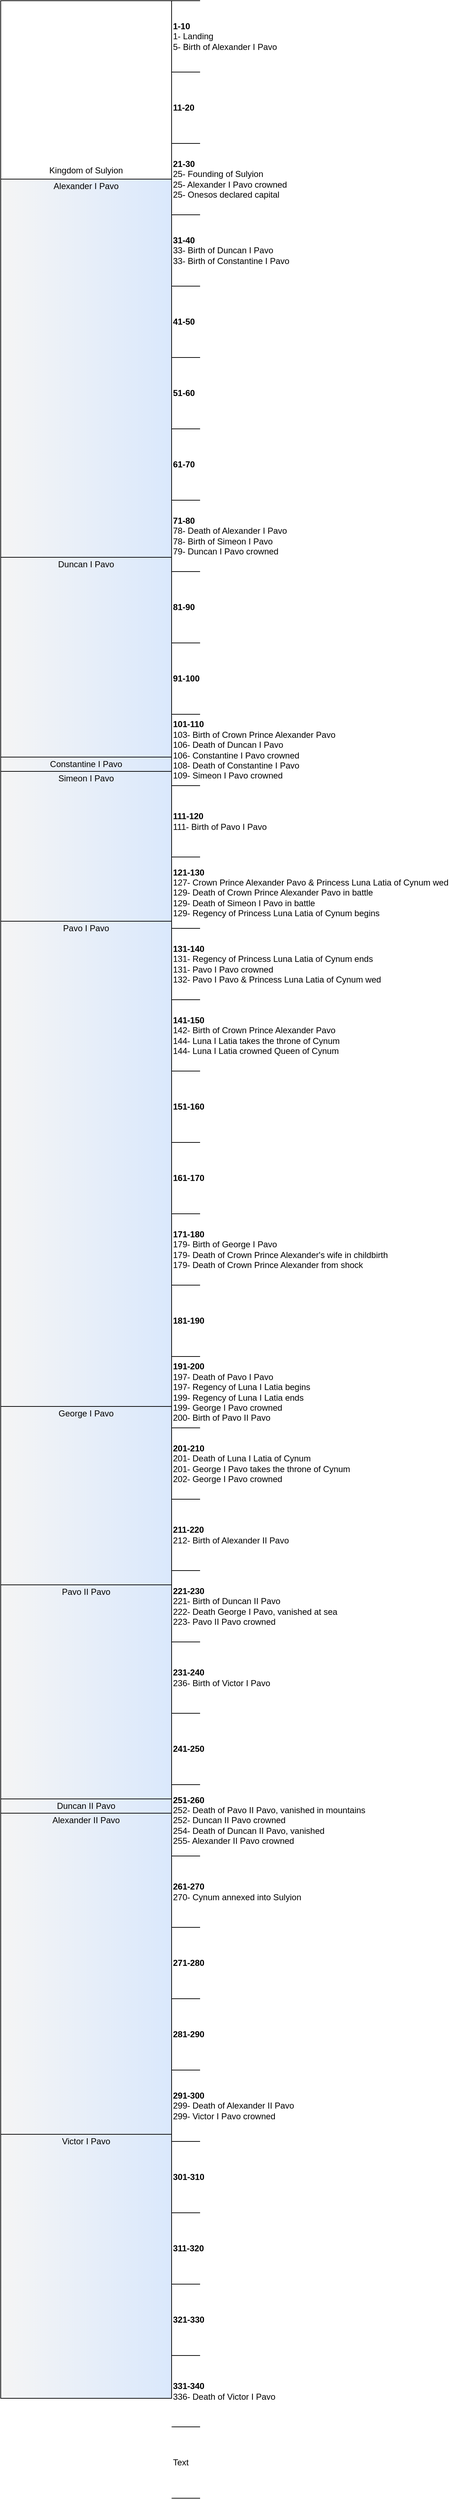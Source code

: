 <mxfile version="20.6.0" type="device"><diagram id="zyraeVjW2Bd-Q2xlx6y6" name="Page-1"><mxGraphModel dx="670" dy="348" grid="1" gridSize="10" guides="1" tooltips="1" connect="1" arrows="1" fold="1" page="1" pageScale="1" pageWidth="850" pageHeight="1100" math="0" shadow="0"><root><mxCell id="0"/><mxCell id="1" parent="0"/><mxCell id="Yns52e4Zez9bQJnsiGdB-30" value="" style="rounded=0;whiteSpace=wrap;html=1;fontSize=12;" parent="1" vertex="1"><mxGeometry width="240" height="250" as="geometry"/></mxCell><mxCell id="Yns52e4Zez9bQJnsiGdB-31" value="" style="rounded=0;whiteSpace=wrap;html=1;strokeColor=#000000;fontSize=12;fillColor=#F5F5F5;gradientColor=#DAE8FC;gradientDirection=east;" parent="1" vertex="1"><mxGeometry y="250" width="240" height="530" as="geometry"/></mxCell><mxCell id="aUdrs35P8sJ8jqEq29Yq-1" value="" style="rounded=0;whiteSpace=wrap;html=1;strokeColor=#000000;fontSize=12;fillColor=#F5F5F5;gradientColor=#DAE8FC;gradientDirection=east;" vertex="1" parent="1"><mxGeometry y="780" width="240" height="280" as="geometry"/></mxCell><mxCell id="aUdrs35P8sJ8jqEq29Yq-2" value="" style="rounded=0;whiteSpace=wrap;html=1;strokeColor=#000000;fontSize=12;fillColor=#F5F5F5;gradientColor=#DAE8FC;gradientDirection=east;" vertex="1" parent="1"><mxGeometry y="1060" width="240" height="20" as="geometry"/></mxCell><mxCell id="aUdrs35P8sJ8jqEq29Yq-3" value="" style="rounded=0;whiteSpace=wrap;html=1;strokeColor=#000000;fontSize=12;fillColor=#F5F5F5;gradientColor=#DAE8FC;gradientDirection=east;" vertex="1" parent="1"><mxGeometry y="1080" width="240" height="210" as="geometry"/></mxCell><mxCell id="aUdrs35P8sJ8jqEq29Yq-4" value="" style="rounded=0;whiteSpace=wrap;html=1;strokeColor=#000000;fontSize=12;fillColor=#F5F5F5;gradientColor=#DAE8FC;gradientDirection=east;" vertex="1" parent="1"><mxGeometry y="1290" width="240" height="680" as="geometry"/></mxCell><mxCell id="aUdrs35P8sJ8jqEq29Yq-5" value="" style="rounded=0;whiteSpace=wrap;html=1;strokeColor=#000000;fontSize=12;fillColor=#F5F5F5;gradientColor=#DAE8FC;gradientDirection=east;" vertex="1" parent="1"><mxGeometry y="1970" width="240" height="250" as="geometry"/></mxCell><mxCell id="aUdrs35P8sJ8jqEq29Yq-6" value="" style="rounded=0;whiteSpace=wrap;html=1;strokeColor=#000000;fontSize=12;fillColor=#F5F5F5;gradientColor=#DAE8FC;gradientDirection=east;" vertex="1" parent="1"><mxGeometry y="2220" width="240" height="300" as="geometry"/></mxCell><mxCell id="aUdrs35P8sJ8jqEq29Yq-7" value="" style="rounded=0;whiteSpace=wrap;html=1;strokeColor=#000000;fontSize=12;fillColor=#F5F5F5;gradientColor=#DAE8FC;gradientDirection=east;" vertex="1" parent="1"><mxGeometry y="2520" width="240" height="20" as="geometry"/></mxCell><mxCell id="aUdrs35P8sJ8jqEq29Yq-8" value="" style="rounded=0;whiteSpace=wrap;html=1;strokeColor=#000000;fontSize=12;fillColor=#F5F5F5;gradientColor=#DAE8FC;gradientDirection=east;" vertex="1" parent="1"><mxGeometry y="2540" width="240" height="450" as="geometry"/></mxCell><mxCell id="aUdrs35P8sJ8jqEq29Yq-9" value="" style="rounded=0;whiteSpace=wrap;html=1;strokeColor=#000000;fontSize=12;fillColor=#F5F5F5;gradientColor=#DAE8FC;gradientDirection=east;" vertex="1" parent="1"><mxGeometry y="2990" width="240" height="370" as="geometry"/></mxCell><mxCell id="aUdrs35P8sJ8jqEq29Yq-11" value="Alexander I Pavo" style="text;html=1;strokeColor=none;fillColor=none;align=center;verticalAlign=middle;whiteSpace=wrap;rounded=0;" vertex="1" parent="1"><mxGeometry x="70" y="250" width="100" height="20" as="geometry"/></mxCell><mxCell id="aUdrs35P8sJ8jqEq29Yq-12" value="Duncan I Pavo" style="text;html=1;strokeColor=none;fillColor=none;align=center;verticalAlign=middle;whiteSpace=wrap;rounded=0;" vertex="1" parent="1"><mxGeometry x="70" y="780" width="100" height="20" as="geometry"/></mxCell><mxCell id="aUdrs35P8sJ8jqEq29Yq-13" value="Constantine I Pavo" style="text;html=1;strokeColor=none;fillColor=none;align=center;verticalAlign=middle;whiteSpace=wrap;rounded=0;" vertex="1" parent="1"><mxGeometry x="65" y="1060" width="110" height="20" as="geometry"/></mxCell><mxCell id="aUdrs35P8sJ8jqEq29Yq-14" value="Simeon I Pavo" style="text;html=1;strokeColor=none;fillColor=none;align=center;verticalAlign=middle;whiteSpace=wrap;rounded=0;" vertex="1" parent="1"><mxGeometry x="70" y="1080" width="100" height="20" as="geometry"/></mxCell><mxCell id="aUdrs35P8sJ8jqEq29Yq-15" value="Pavo I Pavo" style="text;html=1;strokeColor=none;fillColor=none;align=center;verticalAlign=middle;whiteSpace=wrap;rounded=0;" vertex="1" parent="1"><mxGeometry x="70" y="1290" width="100" height="20" as="geometry"/></mxCell><mxCell id="aUdrs35P8sJ8jqEq29Yq-16" value="George I Pavo" style="text;html=1;strokeColor=none;fillColor=none;align=center;verticalAlign=middle;whiteSpace=wrap;rounded=0;" vertex="1" parent="1"><mxGeometry x="70" y="1970" width="100" height="20" as="geometry"/></mxCell><mxCell id="aUdrs35P8sJ8jqEq29Yq-17" value="Pavo II Pavo" style="text;html=1;strokeColor=none;fillColor=none;align=center;verticalAlign=middle;whiteSpace=wrap;rounded=0;" vertex="1" parent="1"><mxGeometry x="70" y="2220" width="100" height="20" as="geometry"/></mxCell><mxCell id="aUdrs35P8sJ8jqEq29Yq-18" value="" style="endArrow=none;html=1;rounded=0;exitX=1;exitY=0;exitDx=0;exitDy=0;" edge="1" parent="1" source="Yns52e4Zez9bQJnsiGdB-30"><mxGeometry width="50" height="50" relative="1" as="geometry"><mxPoint x="260" y="40" as="sourcePoint"/><mxPoint x="280" as="targetPoint"/></mxGeometry></mxCell><mxCell id="Yns52e4Zez9bQJnsiGdB-26" value="Kingdom of Sulyion" style="text;html=1;strokeColor=none;fillColor=none;align=center;verticalAlign=middle;whiteSpace=wrap;rounded=0;fontSize=12;" parent="1" vertex="1"><mxGeometry x="65" y="226" width="110" height="24" as="geometry"/></mxCell><mxCell id="aUdrs35P8sJ8jqEq29Yq-19" value="" style="endArrow=none;html=1;rounded=0;entryX=1;entryY=0.4;entryDx=0;entryDy=0;entryPerimeter=0;" edge="1" parent="1" target="Yns52e4Zez9bQJnsiGdB-30"><mxGeometry width="50" height="50" relative="1" as="geometry"><mxPoint x="280" y="100" as="sourcePoint"/><mxPoint x="260" y="100" as="targetPoint"/></mxGeometry></mxCell><mxCell id="aUdrs35P8sJ8jqEq29Yq-20" value="" style="endArrow=none;html=1;rounded=0;exitX=1;exitY=0;exitDx=0;exitDy=0;" edge="1" parent="1"><mxGeometry width="50" height="50" relative="1" as="geometry"><mxPoint x="240" y="200" as="sourcePoint"/><mxPoint x="280" y="200" as="targetPoint"/></mxGeometry></mxCell><mxCell id="aUdrs35P8sJ8jqEq29Yq-21" value="" style="endArrow=none;html=1;rounded=0;entryX=1;entryY=0.4;entryDx=0;entryDy=0;entryPerimeter=0;" edge="1" parent="1"><mxGeometry width="50" height="50" relative="1" as="geometry"><mxPoint x="280" y="300.0" as="sourcePoint"/><mxPoint x="240" y="300.0" as="targetPoint"/></mxGeometry></mxCell><mxCell id="aUdrs35P8sJ8jqEq29Yq-22" value="" style="endArrow=none;html=1;rounded=0;exitX=1;exitY=0;exitDx=0;exitDy=0;" edge="1" parent="1"><mxGeometry width="50" height="50" relative="1" as="geometry"><mxPoint x="240" y="400" as="sourcePoint"/><mxPoint x="280" y="400" as="targetPoint"/></mxGeometry></mxCell><mxCell id="aUdrs35P8sJ8jqEq29Yq-23" value="" style="endArrow=none;html=1;rounded=0;entryX=1;entryY=0.4;entryDx=0;entryDy=0;entryPerimeter=0;" edge="1" parent="1"><mxGeometry width="50" height="50" relative="1" as="geometry"><mxPoint x="280" y="500" as="sourcePoint"/><mxPoint x="240" y="500" as="targetPoint"/></mxGeometry></mxCell><mxCell id="aUdrs35P8sJ8jqEq29Yq-24" value="" style="endArrow=none;html=1;rounded=0;exitX=1;exitY=0;exitDx=0;exitDy=0;" edge="1" parent="1"><mxGeometry width="50" height="50" relative="1" as="geometry"><mxPoint x="240" y="600" as="sourcePoint"/><mxPoint x="280" y="600" as="targetPoint"/></mxGeometry></mxCell><mxCell id="aUdrs35P8sJ8jqEq29Yq-25" value="" style="endArrow=none;html=1;rounded=0;entryX=1;entryY=0.4;entryDx=0;entryDy=0;entryPerimeter=0;" edge="1" parent="1"><mxGeometry width="50" height="50" relative="1" as="geometry"><mxPoint x="280" y="700" as="sourcePoint"/><mxPoint x="240" y="700" as="targetPoint"/></mxGeometry></mxCell><mxCell id="aUdrs35P8sJ8jqEq29Yq-26" value="" style="endArrow=none;html=1;rounded=0;exitX=1;exitY=0;exitDx=0;exitDy=0;" edge="1" parent="1"><mxGeometry width="50" height="50" relative="1" as="geometry"><mxPoint x="240" y="800" as="sourcePoint"/><mxPoint x="280" y="800" as="targetPoint"/></mxGeometry></mxCell><mxCell id="aUdrs35P8sJ8jqEq29Yq-27" value="" style="endArrow=none;html=1;rounded=0;entryX=1;entryY=0.4;entryDx=0;entryDy=0;entryPerimeter=0;" edge="1" parent="1"><mxGeometry width="50" height="50" relative="1" as="geometry"><mxPoint x="280" y="900" as="sourcePoint"/><mxPoint x="240" y="900" as="targetPoint"/></mxGeometry></mxCell><mxCell id="aUdrs35P8sJ8jqEq29Yq-28" value="" style="endArrow=none;html=1;rounded=0;exitX=1;exitY=0;exitDx=0;exitDy=0;align=left;" edge="1" parent="1"><mxGeometry width="50" height="50" relative="1" as="geometry"><mxPoint x="240" y="1000" as="sourcePoint"/><mxPoint x="280" y="1000" as="targetPoint"/></mxGeometry></mxCell><mxCell id="aUdrs35P8sJ8jqEq29Yq-29" value="" style="endArrow=none;html=1;rounded=0;entryX=1;entryY=0.4;entryDx=0;entryDy=0;entryPerimeter=0;align=left;" edge="1" parent="1"><mxGeometry width="50" height="50" relative="1" as="geometry"><mxPoint x="280" y="1100" as="sourcePoint"/><mxPoint x="240" y="1100" as="targetPoint"/></mxGeometry></mxCell><mxCell id="aUdrs35P8sJ8jqEq29Yq-30" value="" style="endArrow=none;html=1;rounded=0;exitX=1;exitY=0;exitDx=0;exitDy=0;align=left;" edge="1" parent="1"><mxGeometry width="50" height="50" relative="1" as="geometry"><mxPoint x="240" y="1200" as="sourcePoint"/><mxPoint x="280" y="1200" as="targetPoint"/></mxGeometry></mxCell><mxCell id="aUdrs35P8sJ8jqEq29Yq-31" value="" style="endArrow=none;html=1;rounded=0;entryX=1;entryY=0.4;entryDx=0;entryDy=0;entryPerimeter=0;align=left;" edge="1" parent="1"><mxGeometry width="50" height="50" relative="1" as="geometry"><mxPoint x="280" y="1300" as="sourcePoint"/><mxPoint x="240" y="1300" as="targetPoint"/></mxGeometry></mxCell><mxCell id="aUdrs35P8sJ8jqEq29Yq-32" value="" style="endArrow=none;html=1;rounded=0;exitX=1;exitY=0;exitDx=0;exitDy=0;align=left;" edge="1" parent="1"><mxGeometry width="50" height="50" relative="1" as="geometry"><mxPoint x="240" y="1400" as="sourcePoint"/><mxPoint x="280" y="1400" as="targetPoint"/></mxGeometry></mxCell><mxCell id="aUdrs35P8sJ8jqEq29Yq-33" value="" style="endArrow=none;html=1;rounded=0;entryX=1;entryY=0.4;entryDx=0;entryDy=0;entryPerimeter=0;align=left;" edge="1" parent="1"><mxGeometry width="50" height="50" relative="1" as="geometry"><mxPoint x="280" y="1500" as="sourcePoint"/><mxPoint x="240" y="1500" as="targetPoint"/></mxGeometry></mxCell><mxCell id="aUdrs35P8sJ8jqEq29Yq-34" value="" style="endArrow=none;html=1;rounded=0;exitX=1;exitY=0;exitDx=0;exitDy=0;align=left;" edge="1" parent="1"><mxGeometry width="50" height="50" relative="1" as="geometry"><mxPoint x="240" y="1600" as="sourcePoint"/><mxPoint x="280" y="1600" as="targetPoint"/></mxGeometry></mxCell><mxCell id="aUdrs35P8sJ8jqEq29Yq-35" value="" style="endArrow=none;html=1;rounded=0;entryX=1;entryY=0.4;entryDx=0;entryDy=0;entryPerimeter=0;align=left;" edge="1" parent="1"><mxGeometry width="50" height="50" relative="1" as="geometry"><mxPoint x="280" y="1700" as="sourcePoint"/><mxPoint x="240" y="1700" as="targetPoint"/></mxGeometry></mxCell><mxCell id="aUdrs35P8sJ8jqEq29Yq-36" value="" style="endArrow=none;html=1;rounded=0;exitX=1;exitY=0;exitDx=0;exitDy=0;align=left;" edge="1" parent="1"><mxGeometry width="50" height="50" relative="1" as="geometry"><mxPoint x="240" y="1800" as="sourcePoint"/><mxPoint x="280" y="1800" as="targetPoint"/></mxGeometry></mxCell><mxCell id="aUdrs35P8sJ8jqEq29Yq-37" value="" style="endArrow=none;html=1;rounded=0;entryX=1;entryY=0.4;entryDx=0;entryDy=0;entryPerimeter=0;align=left;" edge="1" parent="1"><mxGeometry width="50" height="50" relative="1" as="geometry"><mxPoint x="280" y="1900" as="sourcePoint"/><mxPoint x="240" y="1900" as="targetPoint"/></mxGeometry></mxCell><mxCell id="aUdrs35P8sJ8jqEq29Yq-38" value="" style="endArrow=none;html=1;rounded=0;exitX=1;exitY=0;exitDx=0;exitDy=0;align=left;" edge="1" parent="1"><mxGeometry width="50" height="50" relative="1" as="geometry"><mxPoint x="240" y="2000" as="sourcePoint"/><mxPoint x="280" y="2000" as="targetPoint"/></mxGeometry></mxCell><mxCell id="aUdrs35P8sJ8jqEq29Yq-39" value="" style="endArrow=none;html=1;rounded=0;entryX=1;entryY=0.4;entryDx=0;entryDy=0;entryPerimeter=0;align=left;" edge="1" parent="1"><mxGeometry width="50" height="50" relative="1" as="geometry"><mxPoint x="280" y="2100" as="sourcePoint"/><mxPoint x="240" y="2100" as="targetPoint"/></mxGeometry></mxCell><mxCell id="aUdrs35P8sJ8jqEq29Yq-40" value="" style="endArrow=none;html=1;rounded=0;exitX=1;exitY=0;exitDx=0;exitDy=0;align=left;" edge="1" parent="1"><mxGeometry width="50" height="50" relative="1" as="geometry"><mxPoint x="240" y="2200" as="sourcePoint"/><mxPoint x="280" y="2200" as="targetPoint"/></mxGeometry></mxCell><mxCell id="aUdrs35P8sJ8jqEq29Yq-41" value="" style="endArrow=none;html=1;rounded=0;entryX=1;entryY=0.4;entryDx=0;entryDy=0;entryPerimeter=0;align=left;" edge="1" parent="1"><mxGeometry width="50" height="50" relative="1" as="geometry"><mxPoint x="280" y="2300" as="sourcePoint"/><mxPoint x="240" y="2300" as="targetPoint"/></mxGeometry></mxCell><mxCell id="aUdrs35P8sJ8jqEq29Yq-42" value="" style="endArrow=none;html=1;rounded=0;exitX=1;exitY=0;exitDx=0;exitDy=0;align=left;" edge="1" parent="1"><mxGeometry width="50" height="50" relative="1" as="geometry"><mxPoint x="240" y="2400" as="sourcePoint"/><mxPoint x="280" y="2400" as="targetPoint"/></mxGeometry></mxCell><mxCell id="aUdrs35P8sJ8jqEq29Yq-43" value="" style="endArrow=none;html=1;rounded=0;entryX=1;entryY=0.4;entryDx=0;entryDy=0;entryPerimeter=0;align=left;" edge="1" parent="1"><mxGeometry width="50" height="50" relative="1" as="geometry"><mxPoint x="280" y="2500" as="sourcePoint"/><mxPoint x="240" y="2500" as="targetPoint"/></mxGeometry></mxCell><mxCell id="aUdrs35P8sJ8jqEq29Yq-44" value="" style="endArrow=none;html=1;rounded=0;exitX=1;exitY=0;exitDx=0;exitDy=0;align=left;" edge="1" parent="1"><mxGeometry width="50" height="50" relative="1" as="geometry"><mxPoint x="240" y="2600" as="sourcePoint"/><mxPoint x="280" y="2600" as="targetPoint"/></mxGeometry></mxCell><mxCell id="aUdrs35P8sJ8jqEq29Yq-45" value="" style="endArrow=none;html=1;rounded=0;entryX=1;entryY=0.4;entryDx=0;entryDy=0;entryPerimeter=0;align=left;" edge="1" parent="1"><mxGeometry width="50" height="50" relative="1" as="geometry"><mxPoint x="280" y="2700" as="sourcePoint"/><mxPoint x="240" y="2700" as="targetPoint"/></mxGeometry></mxCell><mxCell id="aUdrs35P8sJ8jqEq29Yq-46" value="" style="endArrow=none;html=1;rounded=0;exitX=1;exitY=0;exitDx=0;exitDy=0;align=left;" edge="1" parent="1"><mxGeometry width="50" height="50" relative="1" as="geometry"><mxPoint x="240" y="2800" as="sourcePoint"/><mxPoint x="280" y="2800" as="targetPoint"/></mxGeometry></mxCell><mxCell id="aUdrs35P8sJ8jqEq29Yq-47" value="" style="endArrow=none;html=1;rounded=0;entryX=1;entryY=0.4;entryDx=0;entryDy=0;entryPerimeter=0;align=left;" edge="1" parent="1"><mxGeometry width="50" height="50" relative="1" as="geometry"><mxPoint x="280" y="2900" as="sourcePoint"/><mxPoint x="240" y="2900" as="targetPoint"/></mxGeometry></mxCell><mxCell id="aUdrs35P8sJ8jqEq29Yq-48" value="" style="endArrow=none;html=1;rounded=0;exitX=1;exitY=0;exitDx=0;exitDy=0;align=left;" edge="1" parent="1"><mxGeometry width="50" height="50" relative="1" as="geometry"><mxPoint x="240" y="3000" as="sourcePoint"/><mxPoint x="280" y="3000" as="targetPoint"/></mxGeometry></mxCell><mxCell id="aUdrs35P8sJ8jqEq29Yq-49" value="" style="endArrow=none;html=1;rounded=0;entryX=1;entryY=0.4;entryDx=0;entryDy=0;entryPerimeter=0;align=left;" edge="1" parent="1"><mxGeometry width="50" height="50" relative="1" as="geometry"><mxPoint x="280" y="3100" as="sourcePoint"/><mxPoint x="240" y="3100" as="targetPoint"/></mxGeometry></mxCell><mxCell id="aUdrs35P8sJ8jqEq29Yq-50" value="" style="endArrow=none;html=1;rounded=0;exitX=1;exitY=0;exitDx=0;exitDy=0;align=left;" edge="1" parent="1"><mxGeometry width="50" height="50" relative="1" as="geometry"><mxPoint x="240" y="3200" as="sourcePoint"/><mxPoint x="280" y="3200" as="targetPoint"/></mxGeometry></mxCell><mxCell id="aUdrs35P8sJ8jqEq29Yq-51" value="" style="endArrow=none;html=1;rounded=0;entryX=1;entryY=0.4;entryDx=0;entryDy=0;entryPerimeter=0;align=left;" edge="1" parent="1"><mxGeometry width="50" height="50" relative="1" as="geometry"><mxPoint x="280" y="3300" as="sourcePoint"/><mxPoint x="240" y="3300" as="targetPoint"/></mxGeometry></mxCell><mxCell id="aUdrs35P8sJ8jqEq29Yq-52" value="" style="endArrow=none;html=1;rounded=0;exitX=1;exitY=0;exitDx=0;exitDy=0;align=left;" edge="1" parent="1"><mxGeometry width="50" height="50" relative="1" as="geometry"><mxPoint x="240" y="3400" as="sourcePoint"/><mxPoint x="280" y="3400" as="targetPoint"/></mxGeometry></mxCell><mxCell id="aUdrs35P8sJ8jqEq29Yq-53" value="" style="endArrow=none;html=1;rounded=0;entryX=1;entryY=0.4;entryDx=0;entryDy=0;entryPerimeter=0;align=left;" edge="1" parent="1"><mxGeometry width="50" height="50" relative="1" as="geometry"><mxPoint x="280" y="3500" as="sourcePoint"/><mxPoint x="240" y="3500" as="targetPoint"/></mxGeometry></mxCell><mxCell id="aUdrs35P8sJ8jqEq29Yq-54" value="&lt;b&gt;1-10&lt;br&gt;&lt;/b&gt;1- Landing&lt;br&gt;5- Birth of Alexander I Pavo" style="text;html=1;strokeColor=none;fillColor=none;align=left;verticalAlign=middle;whiteSpace=wrap;rounded=0;" vertex="1" parent="1"><mxGeometry x="240" width="160" height="100" as="geometry"/></mxCell><mxCell id="aUdrs35P8sJ8jqEq29Yq-55" value="&lt;b&gt;11-20&lt;/b&gt;" style="text;html=1;strokeColor=none;fillColor=none;align=left;verticalAlign=middle;whiteSpace=wrap;rounded=0;" vertex="1" parent="1"><mxGeometry x="240" y="100" width="160" height="100" as="geometry"/></mxCell><mxCell id="aUdrs35P8sJ8jqEq29Yq-56" value="&lt;b&gt;21-30&lt;/b&gt;&lt;br&gt;25- Founding of Sulyion&lt;br&gt;25- Alexander I Pavo crowned&lt;br&gt;25- Onesos declared capital" style="text;html=1;strokeColor=none;fillColor=none;align=left;verticalAlign=middle;whiteSpace=wrap;rounded=0;" vertex="1" parent="1"><mxGeometry x="240" y="200" width="170" height="100" as="geometry"/></mxCell><mxCell id="aUdrs35P8sJ8jqEq29Yq-57" value="&lt;b&gt;31-40&lt;/b&gt;&lt;br&gt;33- Birth of Duncan I Pavo&lt;br&gt;33- Birth of Constantine I Pavo" style="text;html=1;strokeColor=none;fillColor=none;align=left;verticalAlign=middle;whiteSpace=wrap;rounded=0;" vertex="1" parent="1"><mxGeometry x="240" y="300" width="170" height="100" as="geometry"/></mxCell><mxCell id="aUdrs35P8sJ8jqEq29Yq-58" value="&lt;b&gt;41-50&lt;/b&gt;" style="text;html=1;strokeColor=none;fillColor=none;align=left;verticalAlign=middle;whiteSpace=wrap;rounded=0;" vertex="1" parent="1"><mxGeometry x="240" y="400" width="120" height="100" as="geometry"/></mxCell><mxCell id="aUdrs35P8sJ8jqEq29Yq-59" value="&lt;b&gt;51-60&lt;/b&gt;" style="text;html=1;strokeColor=none;fillColor=none;align=left;verticalAlign=middle;whiteSpace=wrap;rounded=0;" vertex="1" parent="1"><mxGeometry x="240" y="500" width="120" height="100" as="geometry"/></mxCell><mxCell id="aUdrs35P8sJ8jqEq29Yq-60" value="&lt;b&gt;61-70&lt;/b&gt;" style="text;html=1;strokeColor=none;fillColor=none;align=left;verticalAlign=middle;whiteSpace=wrap;rounded=0;" vertex="1" parent="1"><mxGeometry x="240" y="600" width="120" height="100" as="geometry"/></mxCell><mxCell id="aUdrs35P8sJ8jqEq29Yq-61" value="&lt;b&gt;71-80&lt;/b&gt;&lt;br&gt;78- Death of Alexander I Pavo&lt;br&gt;78- Birth of Simeon I Pavo&lt;br&gt;79- Duncan I Pavo crowned" style="text;html=1;strokeColor=none;fillColor=none;align=left;verticalAlign=middle;whiteSpace=wrap;rounded=0;" vertex="1" parent="1"><mxGeometry x="240" y="700" width="170" height="100" as="geometry"/></mxCell><mxCell id="aUdrs35P8sJ8jqEq29Yq-62" value="&lt;b&gt;81-90&lt;/b&gt;" style="text;html=1;strokeColor=none;fillColor=none;align=left;verticalAlign=middle;whiteSpace=wrap;rounded=0;" vertex="1" parent="1"><mxGeometry x="240" y="800" width="120" height="100" as="geometry"/></mxCell><mxCell id="aUdrs35P8sJ8jqEq29Yq-63" value="&lt;b&gt;91-100&lt;/b&gt;" style="text;html=1;strokeColor=none;fillColor=none;align=left;verticalAlign=middle;whiteSpace=wrap;rounded=0;" vertex="1" parent="1"><mxGeometry x="240" y="900" width="120" height="100" as="geometry"/></mxCell><mxCell id="aUdrs35P8sJ8jqEq29Yq-64" value="&lt;b&gt;101-110&lt;/b&gt;&lt;br&gt;103- Birth of Crown Prince Alexander Pavo&lt;br&gt;106- Death of Duncan I Pavo&lt;br&gt;106- Constantine I Pavo crowned&lt;br&gt;108- Death of Constantine I Pavo&lt;br&gt;109- Simeon I Pavo crowned&amp;nbsp;" style="text;html=1;strokeColor=none;fillColor=none;align=left;verticalAlign=middle;whiteSpace=wrap;rounded=0;" vertex="1" parent="1"><mxGeometry x="240" y="1000" width="240" height="100" as="geometry"/></mxCell><mxCell id="aUdrs35P8sJ8jqEq29Yq-65" value="&lt;b&gt;111-120&lt;/b&gt;&lt;br&gt;111- Birth of Pavo I Pavo" style="text;html=1;strokeColor=none;fillColor=none;align=left;verticalAlign=middle;whiteSpace=wrap;rounded=0;" vertex="1" parent="1"><mxGeometry x="240" y="1100" width="140" height="100" as="geometry"/></mxCell><mxCell id="aUdrs35P8sJ8jqEq29Yq-66" value="&lt;b&gt;121-130&lt;/b&gt;&lt;br&gt;127- Crown Prince Alexander Pavo &amp;amp; Princess Luna Latia of Cynum wed&lt;br&gt;129- Death of Crown Prince Alexander Pavo in battle&lt;br&gt;129- Death of Simeon I Pavo in battle&lt;br&gt;129- Regency of Princess Luna Latia of Cynum begins" style="text;html=1;strokeColor=none;fillColor=none;align=left;verticalAlign=middle;whiteSpace=wrap;rounded=0;" vertex="1" parent="1"><mxGeometry x="240" y="1200" width="390" height="100" as="geometry"/></mxCell><mxCell id="aUdrs35P8sJ8jqEq29Yq-67" value="&lt;b&gt;131-140&lt;/b&gt;&lt;br&gt;131- Regency of Princess Luna Latia of Cynum ends&lt;br&gt;131- Pavo I Pavo crowned&lt;br&gt;132- Pavo I Pavo &amp;amp; Princess Luna Latia of Cynum wed&lt;br&gt;" style="text;html=1;strokeColor=none;fillColor=none;align=left;verticalAlign=middle;whiteSpace=wrap;rounded=0;" vertex="1" parent="1"><mxGeometry x="240" y="1300" width="300" height="100" as="geometry"/></mxCell><mxCell id="aUdrs35P8sJ8jqEq29Yq-68" value="&lt;b&gt;141-150&lt;/b&gt;&lt;br&gt;142- Birth of Crown Prince Alexander Pavo&lt;br&gt;144- Luna I Latia takes the throne of Cynum&lt;br&gt;144- Luna I Latia crowned Queen of Cynum" style="text;html=1;strokeColor=none;fillColor=none;align=left;verticalAlign=middle;whiteSpace=wrap;rounded=0;" vertex="1" parent="1"><mxGeometry x="240" y="1400" width="240" height="100" as="geometry"/></mxCell><mxCell id="aUdrs35P8sJ8jqEq29Yq-69" value="&lt;b&gt;151-160&lt;/b&gt;" style="text;html=1;strokeColor=none;fillColor=none;align=left;verticalAlign=middle;whiteSpace=wrap;rounded=0;" vertex="1" parent="1"><mxGeometry x="240" y="1500" width="120" height="100" as="geometry"/></mxCell><mxCell id="aUdrs35P8sJ8jqEq29Yq-70" value="&lt;b&gt;161-170&lt;/b&gt;" style="text;html=1;strokeColor=none;fillColor=none;align=left;verticalAlign=middle;whiteSpace=wrap;rounded=0;" vertex="1" parent="1"><mxGeometry x="240" y="1600" width="120" height="100" as="geometry"/></mxCell><mxCell id="aUdrs35P8sJ8jqEq29Yq-71" value="&lt;b&gt;171-180&lt;/b&gt;&lt;br&gt;179- Birth of George I Pavo&lt;br&gt;179- Death of Crown Prince Alexander's wife in childbirth&lt;br&gt;179- Death of Crown Prince Alexander from shock" style="text;html=1;strokeColor=none;fillColor=none;align=left;verticalAlign=middle;whiteSpace=wrap;rounded=0;" vertex="1" parent="1"><mxGeometry x="240" y="1700" width="310" height="100" as="geometry"/></mxCell><mxCell id="aUdrs35P8sJ8jqEq29Yq-72" value="&lt;b&gt;181-190&lt;/b&gt;" style="text;html=1;strokeColor=none;fillColor=none;align=left;verticalAlign=middle;whiteSpace=wrap;rounded=0;" vertex="1" parent="1"><mxGeometry x="240" y="1800" width="120" height="100" as="geometry"/></mxCell><mxCell id="aUdrs35P8sJ8jqEq29Yq-73" value="&lt;b&gt;191-200&lt;/b&gt;&lt;br&gt;197- Death of Pavo I Pavo&lt;br&gt;197- Regency of Luna I Latia begins&lt;br&gt;199- Regency of Luna I Latia ends&lt;br&gt;199- George I Pavo crowned&lt;br&gt;200- Birth of Pavo II Pavo" style="text;html=1;strokeColor=none;fillColor=none;align=left;verticalAlign=middle;whiteSpace=wrap;rounded=0;" vertex="1" parent="1"><mxGeometry x="240" y="1900" width="260" height="100" as="geometry"/></mxCell><mxCell id="aUdrs35P8sJ8jqEq29Yq-74" value="&lt;b&gt;201-210&lt;/b&gt;&lt;br&gt;201- Death of Luna I Latia of Cynum&lt;br&gt;201- George I Pavo takes the throne of Cynum&lt;br&gt;202- George I Pavo crowned" style="text;html=1;strokeColor=none;fillColor=none;align=left;verticalAlign=middle;whiteSpace=wrap;rounded=0;" vertex="1" parent="1"><mxGeometry x="240" y="2000" width="260" height="100" as="geometry"/></mxCell><mxCell id="aUdrs35P8sJ8jqEq29Yq-75" value="&lt;b&gt;211-220&lt;/b&gt;&lt;br&gt;212- Birth of Alexander II Pavo" style="text;html=1;strokeColor=none;fillColor=none;align=left;verticalAlign=middle;whiteSpace=wrap;rounded=0;" vertex="1" parent="1"><mxGeometry x="240" y="2100" width="170" height="100" as="geometry"/></mxCell><mxCell id="aUdrs35P8sJ8jqEq29Yq-76" value="&lt;b&gt;221-230&lt;/b&gt;&lt;br&gt;221- Birth of Duncan II Pavo&lt;br&gt;222- Death George I Pavo, vanished at sea&lt;br&gt;223- Pavo II Pavo crowned" style="text;html=1;strokeColor=none;fillColor=none;align=left;verticalAlign=middle;whiteSpace=wrap;rounded=0;" vertex="1" parent="1"><mxGeometry x="240" y="2200" width="240" height="100" as="geometry"/></mxCell><mxCell id="aUdrs35P8sJ8jqEq29Yq-77" value="&lt;b&gt;241-250&lt;/b&gt;" style="text;html=1;strokeColor=none;fillColor=none;align=left;verticalAlign=middle;whiteSpace=wrap;rounded=0;" vertex="1" parent="1"><mxGeometry x="240" y="2400" width="120" height="100" as="geometry"/></mxCell><mxCell id="aUdrs35P8sJ8jqEq29Yq-78" value="&lt;b&gt;231-240&lt;/b&gt;&lt;br&gt;236- Birth of Victor I Pavo" style="text;html=1;strokeColor=none;fillColor=none;align=left;verticalAlign=middle;whiteSpace=wrap;rounded=0;" vertex="1" parent="1"><mxGeometry x="240" y="2300" width="150" height="100" as="geometry"/></mxCell><mxCell id="aUdrs35P8sJ8jqEq29Yq-79" value="&lt;b&gt;251-260&lt;/b&gt;&lt;br&gt;252- Death of Pavo II Pavo, vanished in mountains&lt;br&gt;252- Duncan II Pavo crowned&lt;br&gt;254- Death of Duncan II Pavo, vanished&lt;br&gt;255- Alexander II Pavo crowned" style="text;html=1;strokeColor=none;fillColor=none;align=left;verticalAlign=middle;whiteSpace=wrap;rounded=0;" vertex="1" parent="1"><mxGeometry x="240" y="2500" width="280" height="100" as="geometry"/></mxCell><mxCell id="aUdrs35P8sJ8jqEq29Yq-80" value="&lt;b&gt;261-270&lt;/b&gt;&lt;br&gt;270- Cynum annexed into Sulyion" style="text;html=1;strokeColor=none;fillColor=none;align=left;verticalAlign=middle;whiteSpace=wrap;rounded=0;" vertex="1" parent="1"><mxGeometry x="240" y="2600" width="190" height="100" as="geometry"/></mxCell><mxCell id="aUdrs35P8sJ8jqEq29Yq-81" value="&lt;b&gt;271-280&lt;/b&gt;" style="text;html=1;strokeColor=none;fillColor=none;align=left;verticalAlign=middle;whiteSpace=wrap;rounded=0;" vertex="1" parent="1"><mxGeometry x="240" y="2700" width="120" height="100" as="geometry"/></mxCell><mxCell id="aUdrs35P8sJ8jqEq29Yq-82" value="&lt;b&gt;281-290&lt;/b&gt;" style="text;html=1;strokeColor=none;fillColor=none;align=left;verticalAlign=middle;whiteSpace=wrap;rounded=0;" vertex="1" parent="1"><mxGeometry x="240" y="2800" width="120" height="100" as="geometry"/></mxCell><mxCell id="aUdrs35P8sJ8jqEq29Yq-83" value="&lt;b&gt;291-300&lt;/b&gt;&lt;br&gt;299- Death of Alexander II Pavo&lt;br&gt;299- Victor I Pavo crowned" style="text;html=1;strokeColor=none;fillColor=none;align=left;verticalAlign=middle;whiteSpace=wrap;rounded=0;" vertex="1" parent="1"><mxGeometry x="240" y="2900" width="180" height="100" as="geometry"/></mxCell><mxCell id="aUdrs35P8sJ8jqEq29Yq-84" value="&lt;b&gt;301-310&lt;br&gt;&lt;/b&gt;" style="text;html=1;strokeColor=none;fillColor=none;align=left;verticalAlign=middle;whiteSpace=wrap;rounded=0;" vertex="1" parent="1"><mxGeometry x="240" y="3000" width="120" height="100" as="geometry"/></mxCell><mxCell id="aUdrs35P8sJ8jqEq29Yq-85" value="&lt;b&gt;311-320&lt;/b&gt;" style="text;html=1;strokeColor=none;fillColor=none;align=left;verticalAlign=middle;whiteSpace=wrap;rounded=0;" vertex="1" parent="1"><mxGeometry x="240" y="3100" width="120" height="100" as="geometry"/></mxCell><mxCell id="aUdrs35P8sJ8jqEq29Yq-86" value="&lt;b&gt;321-330&lt;/b&gt;" style="text;html=1;strokeColor=none;fillColor=none;align=left;verticalAlign=middle;whiteSpace=wrap;rounded=0;" vertex="1" parent="1"><mxGeometry x="240" y="3200" width="120" height="100" as="geometry"/></mxCell><mxCell id="aUdrs35P8sJ8jqEq29Yq-87" value="&lt;b&gt;331-340&lt;/b&gt;&lt;br&gt;336- Death of Victor I Pavo" style="text;html=1;strokeColor=none;fillColor=none;align=left;verticalAlign=middle;whiteSpace=wrap;rounded=0;" vertex="1" parent="1"><mxGeometry x="240" y="3300" width="150" height="100" as="geometry"/></mxCell><mxCell id="aUdrs35P8sJ8jqEq29Yq-88" value="Text" style="text;html=1;strokeColor=none;fillColor=none;align=left;verticalAlign=middle;whiteSpace=wrap;rounded=0;" vertex="1" parent="1"><mxGeometry x="240" y="3400" width="120" height="100" as="geometry"/></mxCell><mxCell id="aUdrs35P8sJ8jqEq29Yq-91" value="Duncan II Pavo" style="text;html=1;strokeColor=none;fillColor=none;align=center;verticalAlign=middle;whiteSpace=wrap;rounded=0;" vertex="1" parent="1"><mxGeometry x="70" y="2520" width="100" height="20" as="geometry"/></mxCell><mxCell id="aUdrs35P8sJ8jqEq29Yq-92" value="Alexander II Pavo" style="text;html=1;strokeColor=none;fillColor=none;align=center;verticalAlign=middle;whiteSpace=wrap;rounded=0;" vertex="1" parent="1"><mxGeometry x="70" y="2540" width="100" height="20" as="geometry"/></mxCell><mxCell id="aUdrs35P8sJ8jqEq29Yq-93" value="Victor I Pavo" style="text;html=1;strokeColor=none;fillColor=none;align=center;verticalAlign=middle;whiteSpace=wrap;rounded=0;" vertex="1" parent="1"><mxGeometry x="70" y="2990" width="100" height="20" as="geometry"/></mxCell></root></mxGraphModel></diagram></mxfile>